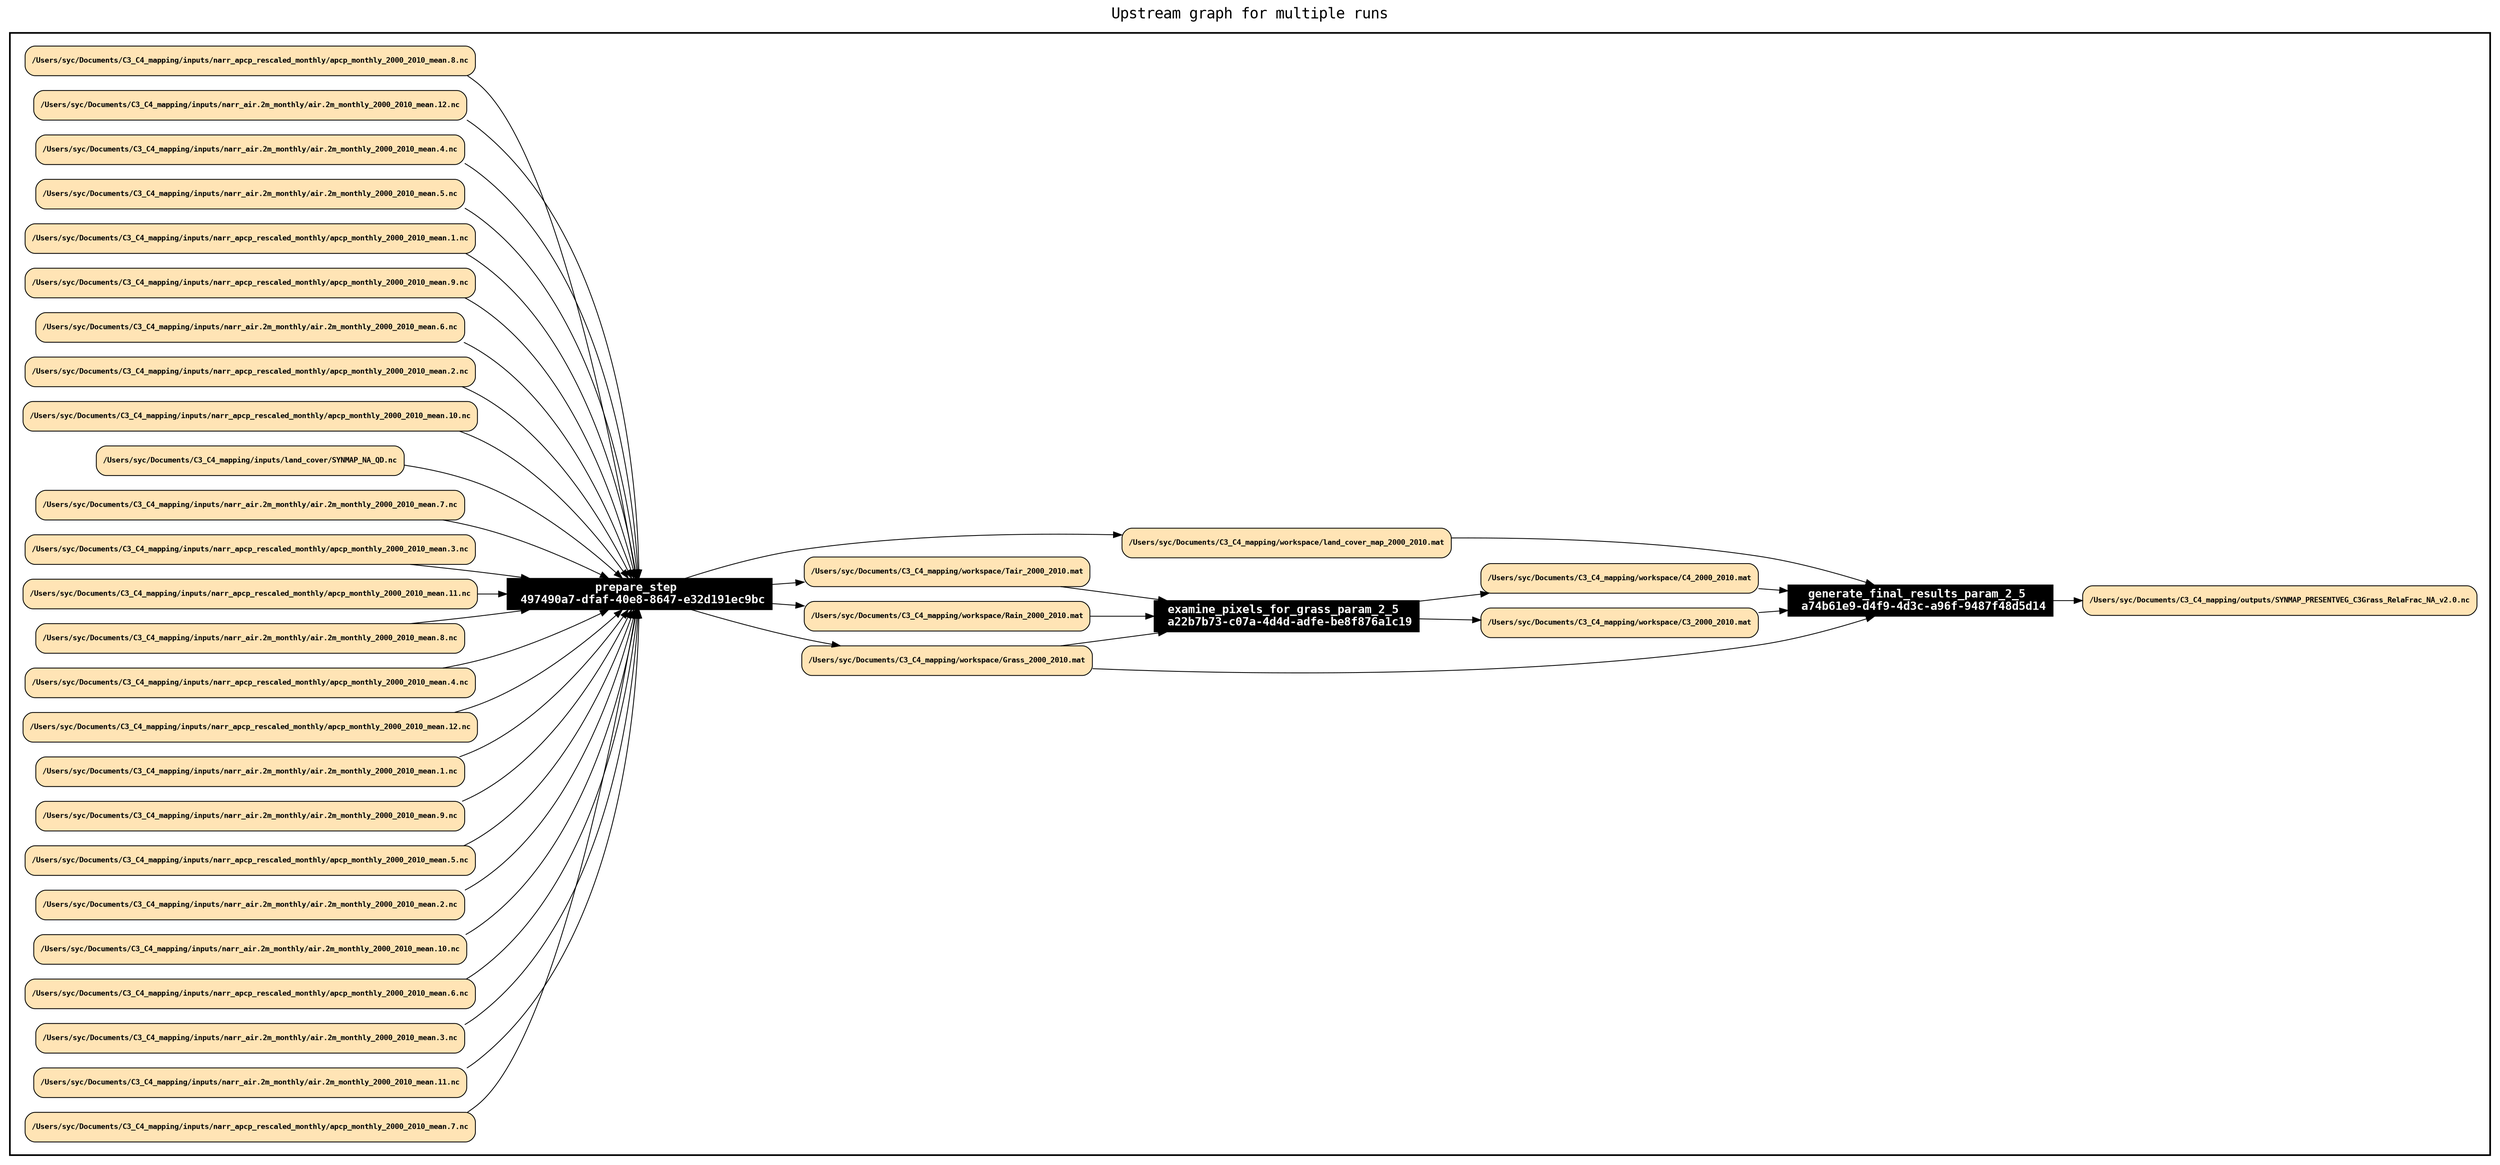 
digraph yw_data_view {
rankdir=LR
fontname=Courier; fontsize=18; labelloc=t
label="Upstream graph for multiple runs"
subgraph cluster_workflow { label=""; color=black; penwidth=2
subgraph cluster_workflow_inner { label=""; color=white
node[shape=box style=filled fillcolor="black" peripheries=1 fontname="Courier-Bold" fontcolor=white]
"a22b7b73-c07a-4d4d-adfe-be8f876a1c19" [shape=record label="examine_pixels_for_grass_param_2_5 \n a22b7b73-c07a-4d4d-adfe-be8f876a1c19"]
"497490a7-dfaf-40e8-8647-e32d191ec9bc" [shape=record label="prepare_step \n 497490a7-dfaf-40e8-8647-e32d191ec9bc"]
"a74b61e9-d4f9-4d3c-a96f-9487f48d5d14" [shape=record label="generate_final_results_param_2_5 \n a74b61e9-d4f9-4d3c-a96f-9487f48d5d14"]
node[shape=box style="rounded,filled" fillcolor="#FFE4B5" peripheries=1 fontname="Courier-Bold" fontsize=9 fontcolor=black]
"/Users/syc/Documents/C3_C4_mapping/inputs/narr_apcp_rescaled_monthly/apcp_monthly_2000_2010_mean.8.nc"
"/Users/syc/Documents/C3_C4_mapping/inputs/narr_air.2m_monthly/air.2m_monthly_2000_2010_mean.12.nc"
"/Users/syc/Documents/C3_C4_mapping/inputs/narr_air.2m_monthly/air.2m_monthly_2000_2010_mean.4.nc"
"/Users/syc/Documents/C3_C4_mapping/workspace/Rain_2000_2010.mat"
"/Users/syc/Documents/C3_C4_mapping/workspace/Rain_2000_2010.mat"
"/Users/syc/Documents/C3_C4_mapping/workspace/Rain_2000_2010.mat"
"/Users/syc/Documents/C3_C4_mapping/inputs/narr_air.2m_monthly/air.2m_monthly_2000_2010_mean.5.nc"
"/Users/syc/Documents/C3_C4_mapping/inputs/narr_apcp_rescaled_monthly/apcp_monthly_2000_2010_mean.1.nc"
"/Users/syc/Documents/C3_C4_mapping/inputs/narr_apcp_rescaled_monthly/apcp_monthly_2000_2010_mean.9.nc"
"/Users/syc/Documents/C3_C4_mapping/workspace/Grass_2000_2010.mat"
"/Users/syc/Documents/C3_C4_mapping/workspace/Grass_2000_2010.mat"
"/Users/syc/Documents/C3_C4_mapping/workspace/Grass_2000_2010.mat"
"/Users/syc/Documents/C3_C4_mapping/workspace/Grass_2000_2010.mat"
"/Users/syc/Documents/C3_C4_mapping/workspace/Grass_2000_2010.mat"
"/Users/syc/Documents/C3_C4_mapping/inputs/narr_air.2m_monthly/air.2m_monthly_2000_2010_mean.6.nc"
"/Users/syc/Documents/C3_C4_mapping/inputs/narr_apcp_rescaled_monthly/apcp_monthly_2000_2010_mean.2.nc"
"/Users/syc/Documents/C3_C4_mapping/inputs/narr_apcp_rescaled_monthly/apcp_monthly_2000_2010_mean.10.nc"
"/Users/syc/Documents/C3_C4_mapping/inputs/land_cover/SYNMAP_NA_QD.nc"
"/Users/syc/Documents/C3_C4_mapping/inputs/narr_air.2m_monthly/air.2m_monthly_2000_2010_mean.7.nc"
"/Users/syc/Documents/C3_C4_mapping/inputs/narr_apcp_rescaled_monthly/apcp_monthly_2000_2010_mean.3.nc"
"/Users/syc/Documents/C3_C4_mapping/inputs/narr_apcp_rescaled_monthly/apcp_monthly_2000_2010_mean.11.nc"
"/Users/syc/Documents/C3_C4_mapping/inputs/narr_air.2m_monthly/air.2m_monthly_2000_2010_mean.8.nc"
"/Users/syc/Documents/C3_C4_mapping/inputs/narr_apcp_rescaled_monthly/apcp_monthly_2000_2010_mean.4.nc"
"/Users/syc/Documents/C3_C4_mapping/inputs/narr_apcp_rescaled_monthly/apcp_monthly_2000_2010_mean.12.nc"
"/Users/syc/Documents/C3_C4_mapping/outputs/SYNMAP_PRESENTVEG_C3Grass_RelaFrac_NA_v2.0.nc"
"/Users/syc/Documents/C3_C4_mapping/inputs/narr_air.2m_monthly/air.2m_monthly_2000_2010_mean.1.nc"
"/Users/syc/Documents/C3_C4_mapping/inputs/narr_air.2m_monthly/air.2m_monthly_2000_2010_mean.9.nc"
"/Users/syc/Documents/C3_C4_mapping/inputs/narr_apcp_rescaled_monthly/apcp_monthly_2000_2010_mean.5.nc"
"/Users/syc/Documents/C3_C4_mapping/workspace/land_cover_map_2000_2010.mat"
"/Users/syc/Documents/C3_C4_mapping/workspace/land_cover_map_2000_2010.mat"
"/Users/syc/Documents/C3_C4_mapping/workspace/land_cover_map_2000_2010.mat"
"/Users/syc/Documents/C3_C4_mapping/workspace/C3_2000_2010.mat"
"/Users/syc/Documents/C3_C4_mapping/workspace/C3_2000_2010.mat"
"/Users/syc/Documents/C3_C4_mapping/inputs/narr_air.2m_monthly/air.2m_monthly_2000_2010_mean.2.nc"
"/Users/syc/Documents/C3_C4_mapping/inputs/narr_air.2m_monthly/air.2m_monthly_2000_2010_mean.10.nc"
"/Users/syc/Documents/C3_C4_mapping/inputs/narr_apcp_rescaled_monthly/apcp_monthly_2000_2010_mean.6.nc"
"/Users/syc/Documents/C3_C4_mapping/workspace/Tair_2000_2010.mat"
"/Users/syc/Documents/C3_C4_mapping/workspace/Tair_2000_2010.mat"
"/Users/syc/Documents/C3_C4_mapping/workspace/Tair_2000_2010.mat"
"/Users/syc/Documents/C3_C4_mapping/workspace/C4_2000_2010.mat"
"/Users/syc/Documents/C3_C4_mapping/workspace/C4_2000_2010.mat"
"/Users/syc/Documents/C3_C4_mapping/inputs/narr_air.2m_monthly/air.2m_monthly_2000_2010_mean.3.nc"
"/Users/syc/Documents/C3_C4_mapping/inputs/narr_air.2m_monthly/air.2m_monthly_2000_2010_mean.11.nc"
"/Users/syc/Documents/C3_C4_mapping/inputs/narr_apcp_rescaled_monthly/apcp_monthly_2000_2010_mean.7.nc"
}}
"/Users/syc/Documents/C3_C4_mapping/inputs/narr_apcp_rescaled_monthly/apcp_monthly_2000_2010_mean.11.nc" -> "497490a7-dfaf-40e8-8647-e32d191ec9bc"
"/Users/syc/Documents/C3_C4_mapping/inputs/narr_apcp_rescaled_monthly/apcp_monthly_2000_2010_mean.3.nc" -> "497490a7-dfaf-40e8-8647-e32d191ec9bc"
"/Users/syc/Documents/C3_C4_mapping/inputs/narr_air.2m_monthly/air.2m_monthly_2000_2010_mean.7.nc" -> "497490a7-dfaf-40e8-8647-e32d191ec9bc"
"/Users/syc/Documents/C3_C4_mapping/inputs/land_cover/SYNMAP_NA_QD.nc" -> "497490a7-dfaf-40e8-8647-e32d191ec9bc"
"/Users/syc/Documents/C3_C4_mapping/inputs/narr_apcp_rescaled_monthly/apcp_monthly_2000_2010_mean.12.nc" -> "497490a7-dfaf-40e8-8647-e32d191ec9bc"
"/Users/syc/Documents/C3_C4_mapping/inputs/narr_apcp_rescaled_monthly/apcp_monthly_2000_2010_mean.4.nc" -> "497490a7-dfaf-40e8-8647-e32d191ec9bc"
"/Users/syc/Documents/C3_C4_mapping/inputs/narr_air.2m_monthly/air.2m_monthly_2000_2010_mean.8.nc" -> "497490a7-dfaf-40e8-8647-e32d191ec9bc"
"/Users/syc/Documents/C3_C4_mapping/inputs/narr_apcp_rescaled_monthly/apcp_monthly_2000_2010_mean.5.nc" -> "497490a7-dfaf-40e8-8647-e32d191ec9bc"
"/Users/syc/Documents/C3_C4_mapping/inputs/narr_air.2m_monthly/air.2m_monthly_2000_2010_mean.9.nc" -> "497490a7-dfaf-40e8-8647-e32d191ec9bc"
"/Users/syc/Documents/C3_C4_mapping/inputs/narr_air.2m_monthly/air.2m_monthly_2000_2010_mean.1.nc" -> "497490a7-dfaf-40e8-8647-e32d191ec9bc"
"/Users/syc/Documents/C3_C4_mapping/workspace/land_cover_map_2000_2010.mat" -> "a74b61e9-d4f9-4d3c-a96f-9487f48d5d14"
"/Users/syc/Documents/C3_C4_mapping/inputs/narr_apcp_rescaled_monthly/apcp_monthly_2000_2010_mean.6.nc" -> "497490a7-dfaf-40e8-8647-e32d191ec9bc"
"/Users/syc/Documents/C3_C4_mapping/inputs/narr_air.2m_monthly/air.2m_monthly_2000_2010_mean.10.nc" -> "497490a7-dfaf-40e8-8647-e32d191ec9bc"
"/Users/syc/Documents/C3_C4_mapping/inputs/narr_air.2m_monthly/air.2m_monthly_2000_2010_mean.2.nc" -> "497490a7-dfaf-40e8-8647-e32d191ec9bc"
"/Users/syc/Documents/C3_C4_mapping/workspace/C3_2000_2010.mat" -> "a74b61e9-d4f9-4d3c-a96f-9487f48d5d14"
"/Users/syc/Documents/C3_C4_mapping/workspace/C4_2000_2010.mat" -> "a74b61e9-d4f9-4d3c-a96f-9487f48d5d14"
"/Users/syc/Documents/C3_C4_mapping/workspace/Tair_2000_2010.mat" -> "a22b7b73-c07a-4d4d-adfe-be8f876a1c19"
"/Users/syc/Documents/C3_C4_mapping/inputs/narr_apcp_rescaled_monthly/apcp_monthly_2000_2010_mean.7.nc" -> "497490a7-dfaf-40e8-8647-e32d191ec9bc"
"/Users/syc/Documents/C3_C4_mapping/inputs/narr_air.2m_monthly/air.2m_monthly_2000_2010_mean.11.nc" -> "497490a7-dfaf-40e8-8647-e32d191ec9bc"
"/Users/syc/Documents/C3_C4_mapping/inputs/narr_air.2m_monthly/air.2m_monthly_2000_2010_mean.3.nc" -> "497490a7-dfaf-40e8-8647-e32d191ec9bc"
"/Users/syc/Documents/C3_C4_mapping/inputs/narr_apcp_rescaled_monthly/apcp_monthly_2000_2010_mean.8.nc" -> "497490a7-dfaf-40e8-8647-e32d191ec9bc"
"/Users/syc/Documents/C3_C4_mapping/inputs/narr_air.2m_monthly/air.2m_monthly_2000_2010_mean.12.nc" -> "497490a7-dfaf-40e8-8647-e32d191ec9bc"
"/Users/syc/Documents/C3_C4_mapping/inputs/narr_air.2m_monthly/air.2m_monthly_2000_2010_mean.4.nc" -> "497490a7-dfaf-40e8-8647-e32d191ec9bc"
"/Users/syc/Documents/C3_C4_mapping/inputs/narr_apcp_rescaled_monthly/apcp_monthly_2000_2010_mean.9.nc" -> "497490a7-dfaf-40e8-8647-e32d191ec9bc"
"/Users/syc/Documents/C3_C4_mapping/inputs/narr_apcp_rescaled_monthly/apcp_monthly_2000_2010_mean.1.nc" -> "497490a7-dfaf-40e8-8647-e32d191ec9bc"
"/Users/syc/Documents/C3_C4_mapping/workspace/Rain_2000_2010.mat" -> "a22b7b73-c07a-4d4d-adfe-be8f876a1c19"
"/Users/syc/Documents/C3_C4_mapping/inputs/narr_air.2m_monthly/air.2m_monthly_2000_2010_mean.5.nc" -> "497490a7-dfaf-40e8-8647-e32d191ec9bc"
"/Users/syc/Documents/C3_C4_mapping/workspace/Grass_2000_2010.mat" -> "a74b61e9-d4f9-4d3c-a96f-9487f48d5d14"
"/Users/syc/Documents/C3_C4_mapping/workspace/Grass_2000_2010.mat" -> "a22b7b73-c07a-4d4d-adfe-be8f876a1c19"
"/Users/syc/Documents/C3_C4_mapping/inputs/narr_apcp_rescaled_monthly/apcp_monthly_2000_2010_mean.10.nc" -> "497490a7-dfaf-40e8-8647-e32d191ec9bc"
"/Users/syc/Documents/C3_C4_mapping/inputs/narr_apcp_rescaled_monthly/apcp_monthly_2000_2010_mean.2.nc" -> "497490a7-dfaf-40e8-8647-e32d191ec9bc"
"/Users/syc/Documents/C3_C4_mapping/inputs/narr_air.2m_monthly/air.2m_monthly_2000_2010_mean.6.nc" -> "497490a7-dfaf-40e8-8647-e32d191ec9bc"
"497490a7-dfaf-40e8-8647-e32d191ec9bc" -> "/Users/syc/Documents/C3_C4_mapping/workspace/Rain_2000_2010.mat"
"497490a7-dfaf-40e8-8647-e32d191ec9bc" -> "/Users/syc/Documents/C3_C4_mapping/workspace/Grass_2000_2010.mat"
"a74b61e9-d4f9-4d3c-a96f-9487f48d5d14" -> "/Users/syc/Documents/C3_C4_mapping/outputs/SYNMAP_PRESENTVEG_C3Grass_RelaFrac_NA_v2.0.nc"
"497490a7-dfaf-40e8-8647-e32d191ec9bc" -> "/Users/syc/Documents/C3_C4_mapping/workspace/land_cover_map_2000_2010.mat"
"a22b7b73-c07a-4d4d-adfe-be8f876a1c19" -> "/Users/syc/Documents/C3_C4_mapping/workspace/C3_2000_2010.mat"
"497490a7-dfaf-40e8-8647-e32d191ec9bc" -> "/Users/syc/Documents/C3_C4_mapping/workspace/Tair_2000_2010.mat"
"a22b7b73-c07a-4d4d-adfe-be8f876a1c19" -> "/Users/syc/Documents/C3_C4_mapping/workspace/C4_2000_2010.mat"
}

